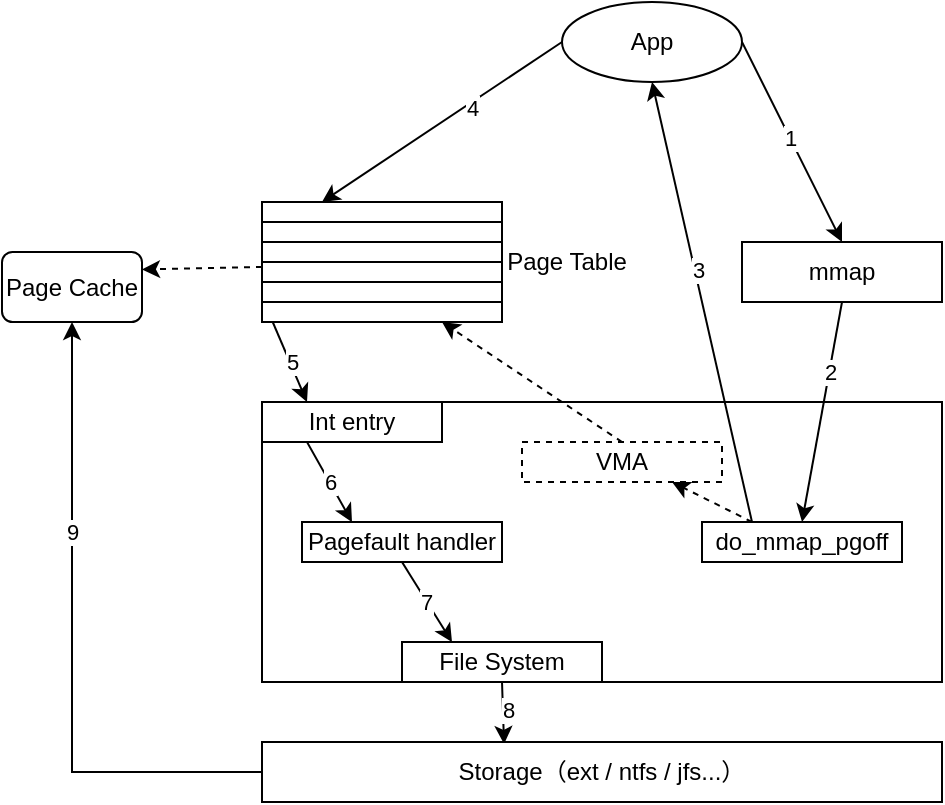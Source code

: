 <mxfile version="13.0.3" type="device"><diagram id="tJiDhCibK4N18KVNdUnO" name="第 1 页"><mxGraphModel dx="946" dy="680" grid="1" gridSize="10" guides="1" tooltips="1" connect="1" arrows="1" fold="1" page="1" pageScale="1" pageWidth="850" pageHeight="800" math="0" shadow="0"><root><mxCell id="0"/><mxCell id="1" parent="0"/><mxCell id="KoP7lz_ayayQQ7X2UFrn-1" value="" style="rounded=0;whiteSpace=wrap;html=1;" vertex="1" parent="1"><mxGeometry x="340" y="160" width="120" height="10" as="geometry"/></mxCell><mxCell id="KoP7lz_ayayQQ7X2UFrn-2" value="" style="rounded=0;whiteSpace=wrap;html=1;" vertex="1" parent="1"><mxGeometry x="340" y="170" width="120" height="10" as="geometry"/></mxCell><mxCell id="KoP7lz_ayayQQ7X2UFrn-3" value="" style="rounded=0;whiteSpace=wrap;html=1;" vertex="1" parent="1"><mxGeometry x="340" y="180" width="120" height="10" as="geometry"/></mxCell><mxCell id="KoP7lz_ayayQQ7X2UFrn-32" style="edgeStyle=none;rounded=0;orthogonalLoop=1;jettySize=auto;html=1;exitX=0;exitY=0.25;exitDx=0;exitDy=0;entryX=1;entryY=0.25;entryDx=0;entryDy=0;dashed=1;" edge="1" parent="1" source="KoP7lz_ayayQQ7X2UFrn-4" target="KoP7lz_ayayQQ7X2UFrn-18"><mxGeometry relative="1" as="geometry"/></mxCell><mxCell id="KoP7lz_ayayQQ7X2UFrn-4" value="" style="rounded=0;whiteSpace=wrap;html=1;" vertex="1" parent="1"><mxGeometry x="340" y="190" width="120" height="10" as="geometry"/></mxCell><mxCell id="KoP7lz_ayayQQ7X2UFrn-33" style="edgeStyle=none;rounded=0;orthogonalLoop=1;jettySize=auto;html=1;exitX=0;exitY=0.75;exitDx=0;exitDy=0;entryX=0.25;entryY=0;entryDx=0;entryDy=0;" edge="1" parent="1" source="KoP7lz_ayayQQ7X2UFrn-5" target="KoP7lz_ayayQQ7X2UFrn-10"><mxGeometry relative="1" as="geometry"/></mxCell><mxCell id="KoP7lz_ayayQQ7X2UFrn-34" value="5" style="edgeLabel;html=1;align=center;verticalAlign=middle;resizable=0;points=[];" vertex="1" connectable="0" parent="KoP7lz_ayayQQ7X2UFrn-33"><mxGeometry x="0.253" y="1" relative="1" as="geometry"><mxPoint as="offset"/></mxGeometry></mxCell><mxCell id="KoP7lz_ayayQQ7X2UFrn-5" value="" style="rounded=0;whiteSpace=wrap;html=1;" vertex="1" parent="1"><mxGeometry x="340" y="200" width="120" height="10" as="geometry"/></mxCell><mxCell id="KoP7lz_ayayQQ7X2UFrn-6" value="" style="rounded=0;whiteSpace=wrap;html=1;" vertex="1" parent="1"><mxGeometry x="340" y="210" width="120" height="10" as="geometry"/></mxCell><mxCell id="KoP7lz_ayayQQ7X2UFrn-19" style="rounded=0;orthogonalLoop=1;jettySize=auto;html=1;exitX=1;exitY=0.5;exitDx=0;exitDy=0;entryX=0.5;entryY=0;entryDx=0;entryDy=0;" edge="1" parent="1" source="KoP7lz_ayayQQ7X2UFrn-7" target="KoP7lz_ayayQQ7X2UFrn-8"><mxGeometry relative="1" as="geometry"/></mxCell><mxCell id="KoP7lz_ayayQQ7X2UFrn-20" value="1" style="edgeLabel;html=1;align=center;verticalAlign=middle;resizable=0;points=[];" vertex="1" connectable="0" parent="KoP7lz_ayayQQ7X2UFrn-19"><mxGeometry x="-0.056" relative="1" as="geometry"><mxPoint as="offset"/></mxGeometry></mxCell><mxCell id="KoP7lz_ayayQQ7X2UFrn-30" style="edgeStyle=none;rounded=0;orthogonalLoop=1;jettySize=auto;html=1;exitX=0;exitY=0.5;exitDx=0;exitDy=0;entryX=0.25;entryY=0;entryDx=0;entryDy=0;" edge="1" parent="1" source="KoP7lz_ayayQQ7X2UFrn-7" target="KoP7lz_ayayQQ7X2UFrn-1"><mxGeometry relative="1" as="geometry"/></mxCell><mxCell id="KoP7lz_ayayQQ7X2UFrn-31" value="4" style="edgeLabel;html=1;align=center;verticalAlign=middle;resizable=0;points=[];" vertex="1" connectable="0" parent="KoP7lz_ayayQQ7X2UFrn-30"><mxGeometry x="-0.227" y="2" relative="1" as="geometry"><mxPoint as="offset"/></mxGeometry></mxCell><mxCell id="KoP7lz_ayayQQ7X2UFrn-7" value="App" style="ellipse;whiteSpace=wrap;html=1;" vertex="1" parent="1"><mxGeometry x="490" y="60" width="90" height="40" as="geometry"/></mxCell><mxCell id="KoP7lz_ayayQQ7X2UFrn-8" value="mmap" style="rounded=0;whiteSpace=wrap;html=1;" vertex="1" parent="1"><mxGeometry x="580" y="180" width="100" height="30" as="geometry"/></mxCell><mxCell id="KoP7lz_ayayQQ7X2UFrn-9" value="" style="rounded=0;whiteSpace=wrap;html=1;" vertex="1" parent="1"><mxGeometry x="340" y="260" width="340" height="140" as="geometry"/></mxCell><mxCell id="KoP7lz_ayayQQ7X2UFrn-35" value="6" style="edgeStyle=none;rounded=0;orthogonalLoop=1;jettySize=auto;html=1;exitX=0.25;exitY=1;exitDx=0;exitDy=0;entryX=0.25;entryY=0;entryDx=0;entryDy=0;" edge="1" parent="1" source="KoP7lz_ayayQQ7X2UFrn-10" target="KoP7lz_ayayQQ7X2UFrn-13"><mxGeometry relative="1" as="geometry"/></mxCell><mxCell id="KoP7lz_ayayQQ7X2UFrn-10" value="Int entry" style="rounded=0;whiteSpace=wrap;html=1;" vertex="1" parent="1"><mxGeometry x="340" y="260" width="90" height="20" as="geometry"/></mxCell><mxCell id="KoP7lz_ayayQQ7X2UFrn-36" value="7" style="edgeStyle=none;rounded=0;orthogonalLoop=1;jettySize=auto;html=1;exitX=0.5;exitY=1;exitDx=0;exitDy=0;entryX=0.25;entryY=0;entryDx=0;entryDy=0;" edge="1" parent="1" source="KoP7lz_ayayQQ7X2UFrn-13" target="KoP7lz_ayayQQ7X2UFrn-14"><mxGeometry relative="1" as="geometry"/></mxCell><mxCell id="KoP7lz_ayayQQ7X2UFrn-13" value="Pagefault handler" style="rounded=0;whiteSpace=wrap;html=1;" vertex="1" parent="1"><mxGeometry x="360" y="320" width="100" height="20" as="geometry"/></mxCell><mxCell id="KoP7lz_ayayQQ7X2UFrn-37" style="edgeStyle=none;rounded=0;orthogonalLoop=1;jettySize=auto;html=1;exitX=0.5;exitY=1;exitDx=0;exitDy=0;entryX=0.356;entryY=0.033;entryDx=0;entryDy=0;entryPerimeter=0;" edge="1" parent="1" source="KoP7lz_ayayQQ7X2UFrn-14" target="KoP7lz_ayayQQ7X2UFrn-17"><mxGeometry relative="1" as="geometry"/></mxCell><mxCell id="KoP7lz_ayayQQ7X2UFrn-38" value="8" style="edgeLabel;html=1;align=center;verticalAlign=middle;resizable=0;points=[];" vertex="1" connectable="0" parent="KoP7lz_ayayQQ7X2UFrn-37"><mxGeometry x="-0.093" y="2" relative="1" as="geometry"><mxPoint as="offset"/></mxGeometry></mxCell><mxCell id="KoP7lz_ayayQQ7X2UFrn-14" value="File System" style="rounded=0;whiteSpace=wrap;html=1;" vertex="1" parent="1"><mxGeometry x="410" y="380" width="100" height="20" as="geometry"/></mxCell><mxCell id="KoP7lz_ayayQQ7X2UFrn-26" style="edgeStyle=none;rounded=0;orthogonalLoop=1;jettySize=auto;html=1;exitX=0.5;exitY=0;exitDx=0;exitDy=0;entryX=0.75;entryY=1;entryDx=0;entryDy=0;dashed=1;" edge="1" parent="1" source="KoP7lz_ayayQQ7X2UFrn-15" target="KoP7lz_ayayQQ7X2UFrn-6"><mxGeometry relative="1" as="geometry"/></mxCell><mxCell id="KoP7lz_ayayQQ7X2UFrn-15" value="VMA" style="rounded=0;whiteSpace=wrap;html=1;dashed=1;" vertex="1" parent="1"><mxGeometry x="470" y="280" width="100" height="20" as="geometry"/></mxCell><mxCell id="KoP7lz_ayayQQ7X2UFrn-23" style="edgeStyle=none;rounded=0;orthogonalLoop=1;jettySize=auto;html=1;exitX=0.25;exitY=0;exitDx=0;exitDy=0;entryX=0.5;entryY=1;entryDx=0;entryDy=0;" edge="1" parent="1" source="KoP7lz_ayayQQ7X2UFrn-16" target="KoP7lz_ayayQQ7X2UFrn-7"><mxGeometry relative="1" as="geometry"/></mxCell><mxCell id="KoP7lz_ayayQQ7X2UFrn-24" value="3" style="edgeLabel;html=1;align=center;verticalAlign=middle;resizable=0;points=[];" vertex="1" connectable="0" parent="KoP7lz_ayayQQ7X2UFrn-23"><mxGeometry x="0.144" y="-1" relative="1" as="geometry"><mxPoint as="offset"/></mxGeometry></mxCell><mxCell id="KoP7lz_ayayQQ7X2UFrn-25" style="edgeStyle=none;rounded=0;orthogonalLoop=1;jettySize=auto;html=1;exitX=0.25;exitY=0;exitDx=0;exitDy=0;entryX=0.75;entryY=1;entryDx=0;entryDy=0;dashed=1;" edge="1" parent="1" source="KoP7lz_ayayQQ7X2UFrn-16" target="KoP7lz_ayayQQ7X2UFrn-15"><mxGeometry relative="1" as="geometry"/></mxCell><mxCell id="KoP7lz_ayayQQ7X2UFrn-16" value="do_mmap_pgoff" style="rounded=0;whiteSpace=wrap;html=1;" vertex="1" parent="1"><mxGeometry x="560" y="320" width="100" height="20" as="geometry"/></mxCell><mxCell id="KoP7lz_ayayQQ7X2UFrn-39" style="edgeStyle=orthogonalEdgeStyle;rounded=0;orthogonalLoop=1;jettySize=auto;html=1;exitX=0;exitY=0.5;exitDx=0;exitDy=0;entryX=0.5;entryY=1;entryDx=0;entryDy=0;" edge="1" parent="1" source="KoP7lz_ayayQQ7X2UFrn-17" target="KoP7lz_ayayQQ7X2UFrn-18"><mxGeometry relative="1" as="geometry"/></mxCell><mxCell id="KoP7lz_ayayQQ7X2UFrn-40" value="9" style="edgeLabel;html=1;align=center;verticalAlign=middle;resizable=0;points=[];" vertex="1" connectable="0" parent="KoP7lz_ayayQQ7X2UFrn-39"><mxGeometry x="0.344" relative="1" as="geometry"><mxPoint as="offset"/></mxGeometry></mxCell><mxCell id="KoP7lz_ayayQQ7X2UFrn-17" value="Storage（ext / ntfs / jfs...）" style="rounded=0;whiteSpace=wrap;html=1;" vertex="1" parent="1"><mxGeometry x="340" y="430" width="340" height="30" as="geometry"/></mxCell><mxCell id="KoP7lz_ayayQQ7X2UFrn-18" value="Page Cache" style="rounded=1;whiteSpace=wrap;html=1;" vertex="1" parent="1"><mxGeometry x="210" y="185" width="70" height="35" as="geometry"/></mxCell><mxCell id="KoP7lz_ayayQQ7X2UFrn-21" style="edgeStyle=none;rounded=0;orthogonalLoop=1;jettySize=auto;html=1;exitX=0.5;exitY=1;exitDx=0;exitDy=0;entryX=0.5;entryY=0;entryDx=0;entryDy=0;" edge="1" parent="1" source="KoP7lz_ayayQQ7X2UFrn-8" target="KoP7lz_ayayQQ7X2UFrn-16"><mxGeometry relative="1" as="geometry"/></mxCell><mxCell id="KoP7lz_ayayQQ7X2UFrn-22" value="2" style="edgeLabel;html=1;align=center;verticalAlign=middle;resizable=0;points=[];" vertex="1" connectable="0" parent="KoP7lz_ayayQQ7X2UFrn-21"><mxGeometry x="-0.365" relative="1" as="geometry"><mxPoint as="offset"/></mxGeometry></mxCell><mxCell id="KoP7lz_ayayQQ7X2UFrn-28" value="Page Table" style="text;html=1;align=center;verticalAlign=middle;resizable=0;points=[];autosize=1;" vertex="1" parent="1"><mxGeometry x="452" y="180" width="80" height="20" as="geometry"/></mxCell></root></mxGraphModel></diagram></mxfile>